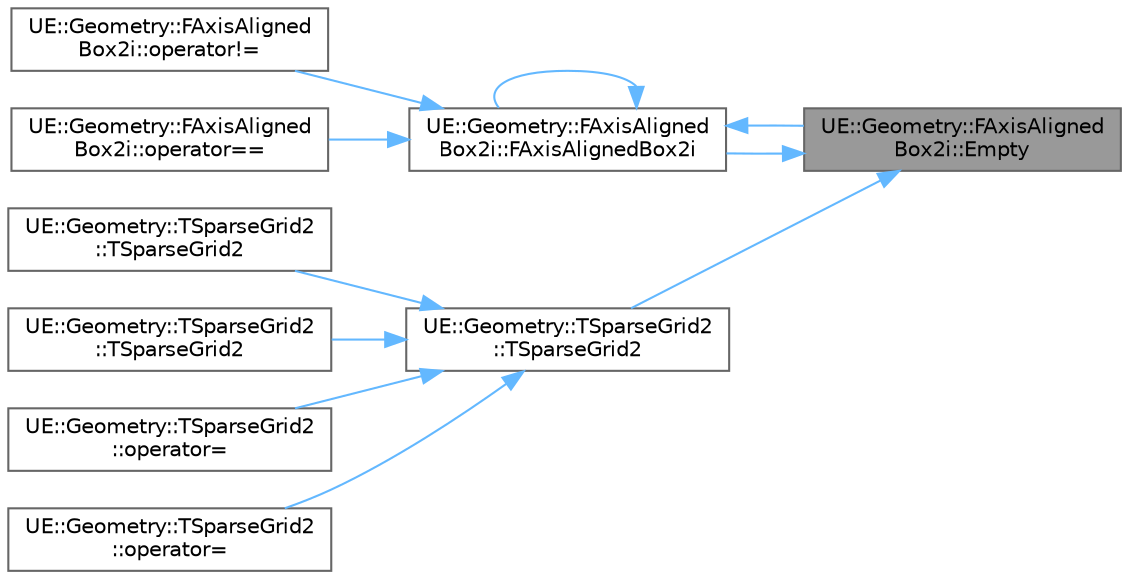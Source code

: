 digraph "UE::Geometry::FAxisAlignedBox2i::Empty"
{
 // INTERACTIVE_SVG=YES
 // LATEX_PDF_SIZE
  bgcolor="transparent";
  edge [fontname=Helvetica,fontsize=10,labelfontname=Helvetica,labelfontsize=10];
  node [fontname=Helvetica,fontsize=10,shape=box,height=0.2,width=0.4];
  rankdir="RL";
  Node1 [id="Node000001",label="UE::Geometry::FAxisAligned\lBox2i::Empty",height=0.2,width=0.4,color="gray40", fillcolor="grey60", style="filled", fontcolor="black",tooltip=" "];
  Node1 -> Node2 [id="edge1_Node000001_Node000002",dir="back",color="steelblue1",style="solid",tooltip=" "];
  Node2 [id="Node000002",label="UE::Geometry::FAxisAligned\lBox2i::FAxisAlignedBox2i",height=0.2,width=0.4,color="grey40", fillcolor="white", style="filled",URL="$d2/da3/structUE_1_1Geometry_1_1FAxisAlignedBox2i.html#a0cb267e35b1b6054c03ade623fa8ea67",tooltip=" "];
  Node2 -> Node2 [id="edge2_Node000002_Node000002",dir="back",color="steelblue1",style="solid",tooltip=" "];
  Node2 -> Node1 [id="edge3_Node000002_Node000001",dir="back",color="steelblue1",style="solid",tooltip=" "];
  Node2 -> Node3 [id="edge4_Node000002_Node000003",dir="back",color="steelblue1",style="solid",tooltip=" "];
  Node3 [id="Node000003",label="UE::Geometry::FAxisAligned\lBox2i::operator!=",height=0.2,width=0.4,color="grey40", fillcolor="white", style="filled",URL="$d2/da3/structUE_1_1Geometry_1_1FAxisAlignedBox2i.html#a697bd7f7022549d5c8a86b54913a0386",tooltip=" "];
  Node2 -> Node4 [id="edge5_Node000002_Node000004",dir="back",color="steelblue1",style="solid",tooltip=" "];
  Node4 [id="Node000004",label="UE::Geometry::FAxisAligned\lBox2i::operator==",height=0.2,width=0.4,color="grey40", fillcolor="white", style="filled",URL="$d2/da3/structUE_1_1Geometry_1_1FAxisAlignedBox2i.html#aa31809cedde4bb1f1d3fc8599dc99e72",tooltip=" "];
  Node1 -> Node5 [id="edge6_Node000001_Node000005",dir="back",color="steelblue1",style="solid",tooltip=" "];
  Node5 [id="Node000005",label="UE::Geometry::TSparseGrid2\l::TSparseGrid2",height=0.2,width=0.4,color="grey40", fillcolor="white", style="filled",URL="$d7/daf/classUE_1_1Geometry_1_1TSparseGrid2.html#a2ef40cc17c9e766bc990c5655f8b9c53",tooltip="Create empty grid."];
  Node5 -> Node6 [id="edge7_Node000005_Node000006",dir="back",color="steelblue1",style="solid",tooltip=" "];
  Node6 [id="Node000006",label="UE::Geometry::TSparseGrid2\l::TSparseGrid2",height=0.2,width=0.4,color="grey40", fillcolor="white", style="filled",URL="$d7/daf/classUE_1_1Geometry_1_1TSparseGrid2.html#ac4a4e91b8110c91cbe6c3670fd29baac",tooltip=" "];
  Node5 -> Node7 [id="edge8_Node000005_Node000007",dir="back",color="steelblue1",style="solid",tooltip=" "];
  Node7 [id="Node000007",label="UE::Geometry::TSparseGrid2\l::TSparseGrid2",height=0.2,width=0.4,color="grey40", fillcolor="white", style="filled",URL="$d7/daf/classUE_1_1Geometry_1_1TSparseGrid2.html#a207efb7551c198f91cc6057bddb6d497",tooltip=" "];
  Node5 -> Node8 [id="edge9_Node000005_Node000008",dir="back",color="steelblue1",style="solid",tooltip=" "];
  Node8 [id="Node000008",label="UE::Geometry::TSparseGrid2\l::operator=",height=0.2,width=0.4,color="grey40", fillcolor="white", style="filled",URL="$d7/daf/classUE_1_1Geometry_1_1TSparseGrid2.html#a45be5f29c907e053c2c264c7ce760d81",tooltip=" "];
  Node5 -> Node9 [id="edge10_Node000005_Node000009",dir="back",color="steelblue1",style="solid",tooltip=" "];
  Node9 [id="Node000009",label="UE::Geometry::TSparseGrid2\l::operator=",height=0.2,width=0.4,color="grey40", fillcolor="white", style="filled",URL="$d7/daf/classUE_1_1Geometry_1_1TSparseGrid2.html#a52d4fb50c45c72933a750a5ee838a5cb",tooltip=" "];
}
